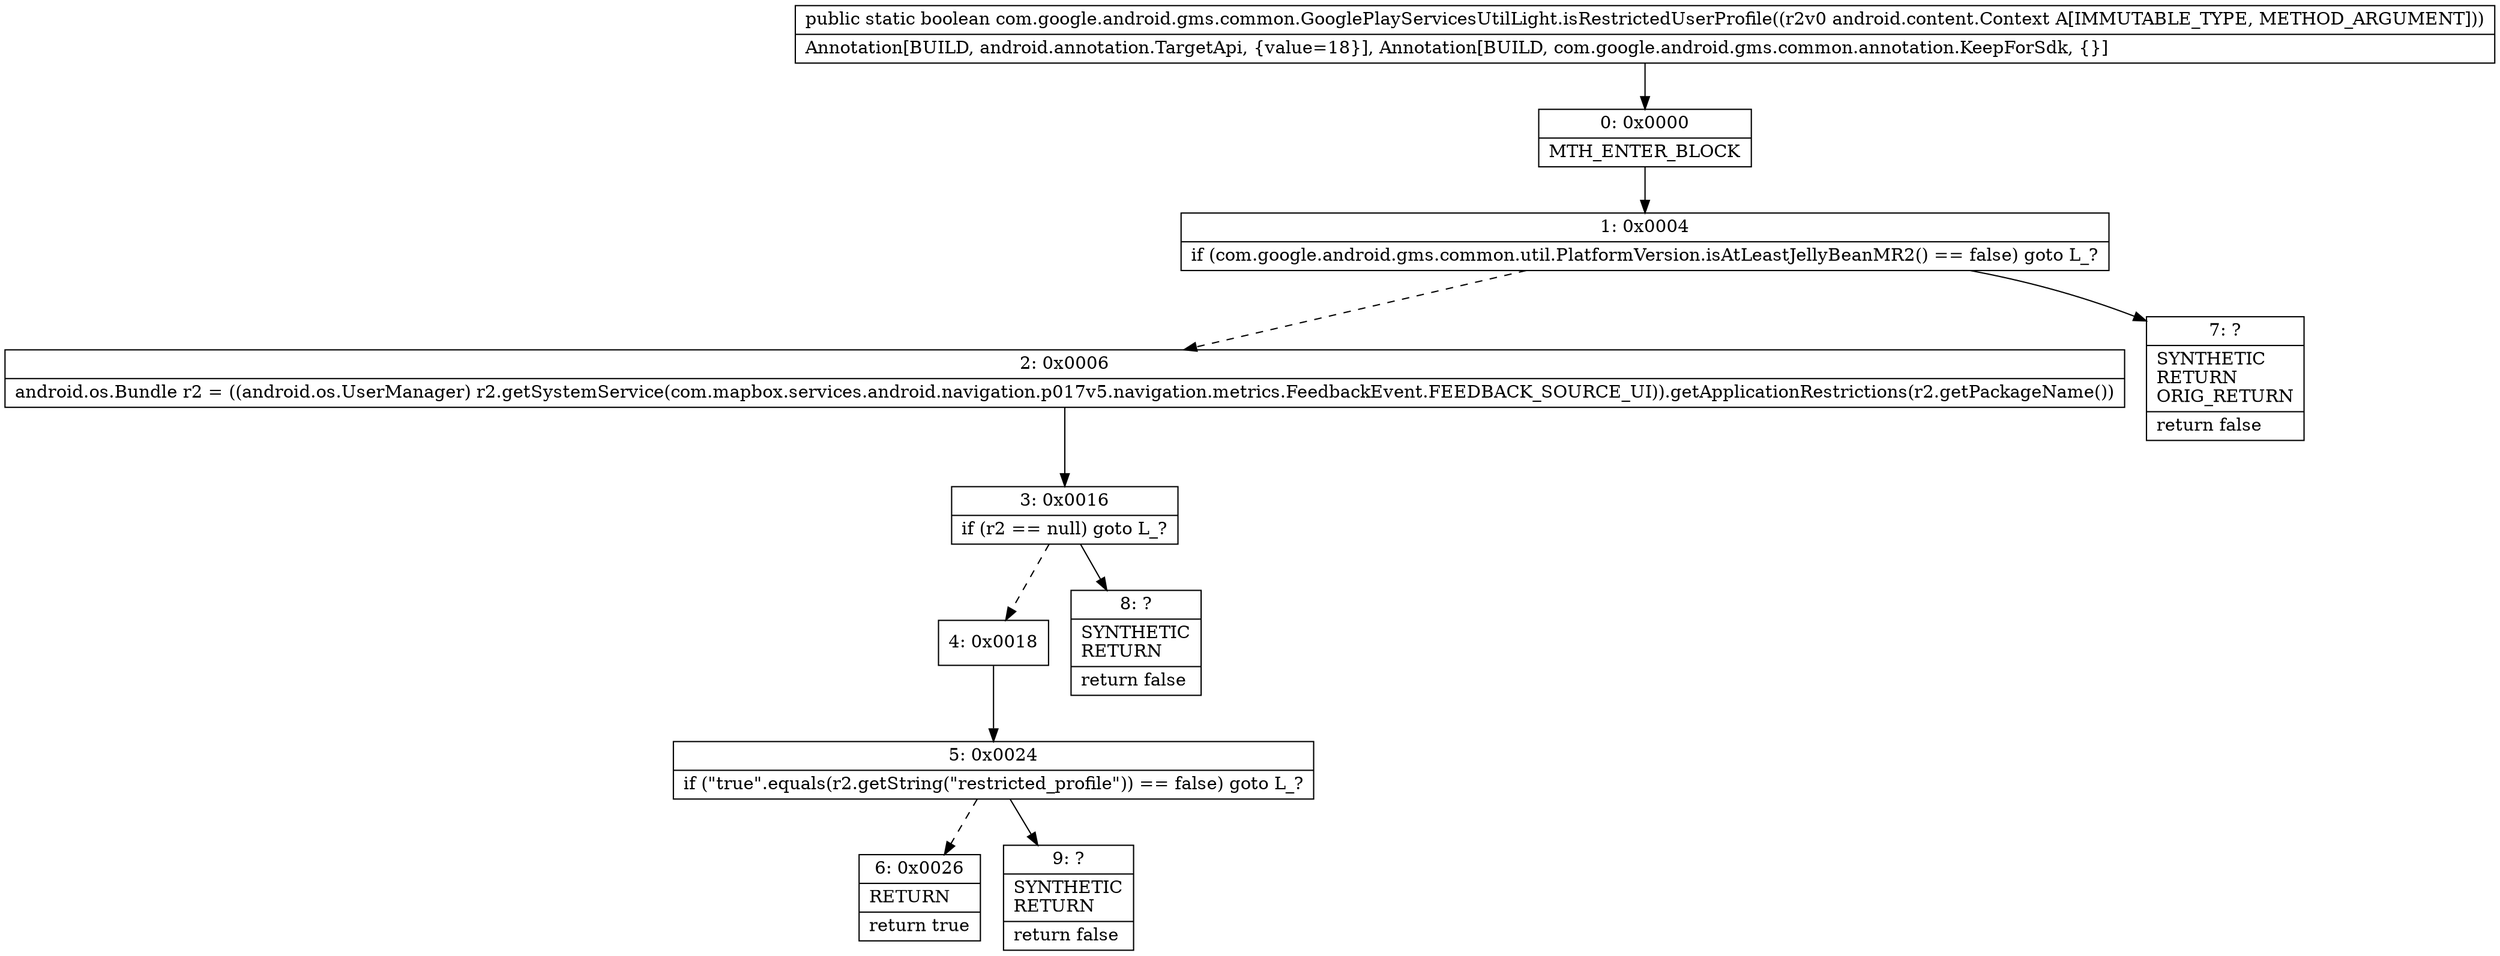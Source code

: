 digraph "CFG forcom.google.android.gms.common.GooglePlayServicesUtilLight.isRestrictedUserProfile(Landroid\/content\/Context;)Z" {
Node_0 [shape=record,label="{0\:\ 0x0000|MTH_ENTER_BLOCK\l}"];
Node_1 [shape=record,label="{1\:\ 0x0004|if (com.google.android.gms.common.util.PlatformVersion.isAtLeastJellyBeanMR2() == false) goto L_?\l}"];
Node_2 [shape=record,label="{2\:\ 0x0006|android.os.Bundle r2 = ((android.os.UserManager) r2.getSystemService(com.mapbox.services.android.navigation.p017v5.navigation.metrics.FeedbackEvent.FEEDBACK_SOURCE_UI)).getApplicationRestrictions(r2.getPackageName())\l}"];
Node_3 [shape=record,label="{3\:\ 0x0016|if (r2 == null) goto L_?\l}"];
Node_4 [shape=record,label="{4\:\ 0x0018}"];
Node_5 [shape=record,label="{5\:\ 0x0024|if (\"true\".equals(r2.getString(\"restricted_profile\")) == false) goto L_?\l}"];
Node_6 [shape=record,label="{6\:\ 0x0026|RETURN\l|return true\l}"];
Node_7 [shape=record,label="{7\:\ ?|SYNTHETIC\lRETURN\lORIG_RETURN\l|return false\l}"];
Node_8 [shape=record,label="{8\:\ ?|SYNTHETIC\lRETURN\l|return false\l}"];
Node_9 [shape=record,label="{9\:\ ?|SYNTHETIC\lRETURN\l|return false\l}"];
MethodNode[shape=record,label="{public static boolean com.google.android.gms.common.GooglePlayServicesUtilLight.isRestrictedUserProfile((r2v0 android.content.Context A[IMMUTABLE_TYPE, METHOD_ARGUMENT]))  | Annotation[BUILD, android.annotation.TargetApi, \{value=18\}], Annotation[BUILD, com.google.android.gms.common.annotation.KeepForSdk, \{\}]\l}"];
MethodNode -> Node_0;
Node_0 -> Node_1;
Node_1 -> Node_2[style=dashed];
Node_1 -> Node_7;
Node_2 -> Node_3;
Node_3 -> Node_4[style=dashed];
Node_3 -> Node_8;
Node_4 -> Node_5;
Node_5 -> Node_6[style=dashed];
Node_5 -> Node_9;
}

